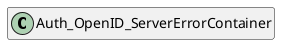@startuml
set namespaceSeparator \\
hide members
hide << alias >> circle

class Auth_OpenID_ServerErrorContainer
@enduml
